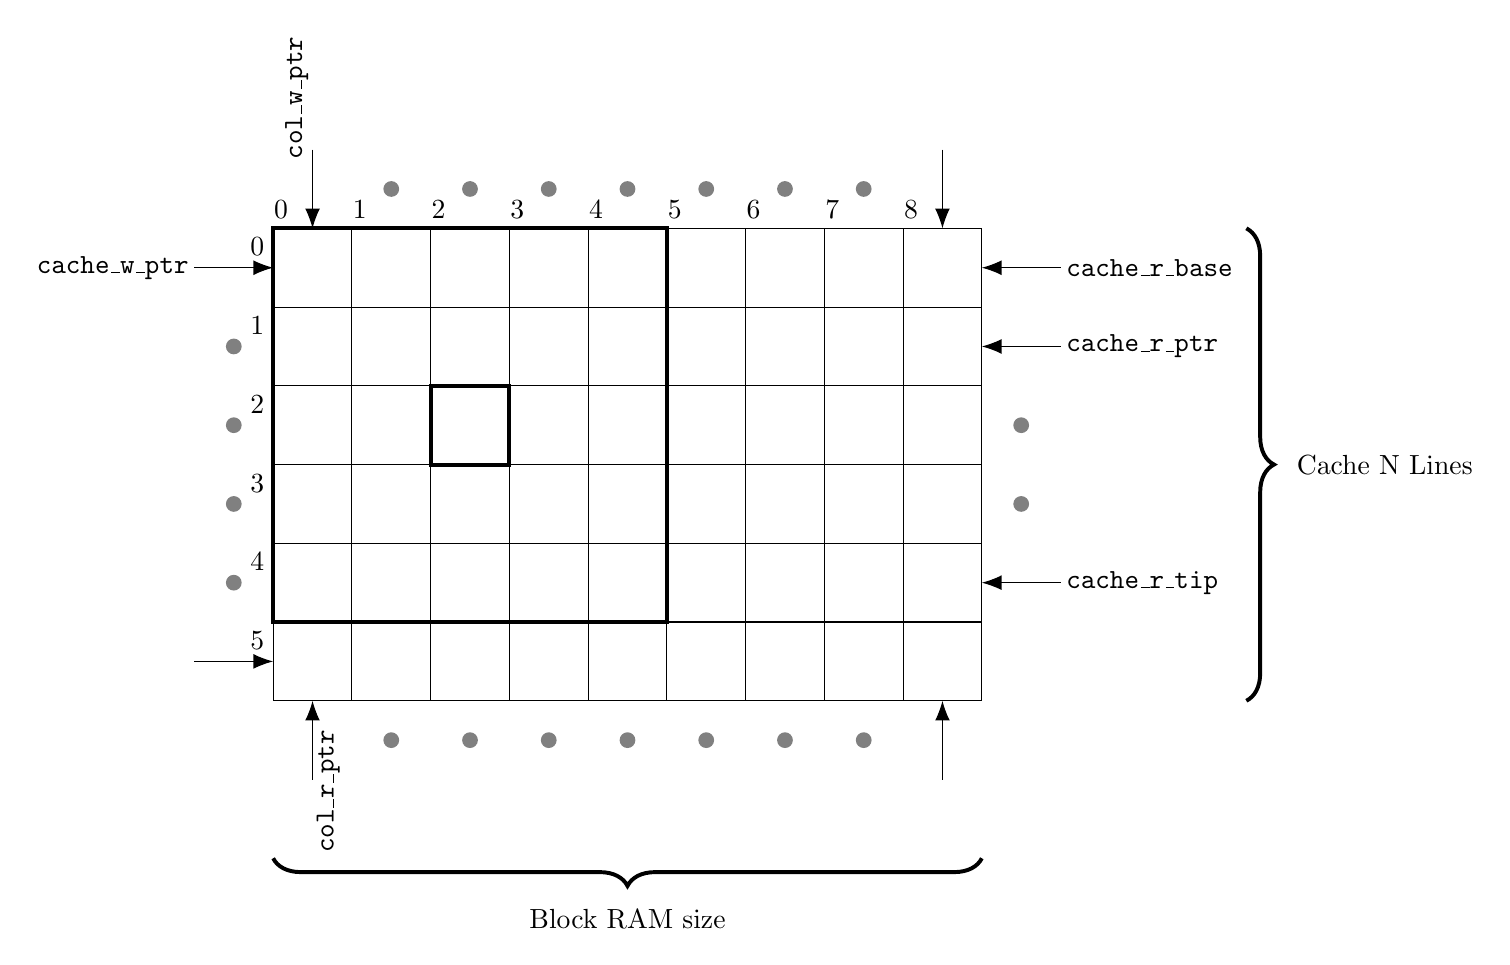 % \tikzsetnextfilename{system-overview}
\begin{tikzpicture}[
    rounded corners=0mm,
    triangle/.style = {fill=blue!20, regular polygon, regular polygon sides=3 },
    node rotated/.style = {rotate=180},
    border rotated/.style = {shape border rotate=180}
]
    %coordinates
    \coordinate (orig)      at (0,0);

    \begin{pgfonlayer}{main}
        
        % % Write path
        % \path[draw={rgb:red,1;green,2;blue,3},-{Latex[length=5mm]},line width=1.0mm] (0.5,4.5)  -- (7.5,4.5);
        % \path[draw={rgb:red,3;green,1;blue,2},-{Latex[length=5mm]},line width=1.0mm] (8.5,4.5)  -- (15.5,4.5);
        
        % % Text
        % \node[] (write) at (-2,5) {Write};

        % Braces
        \draw [line width=0.5mm,decorate,decoration={brace,amplitude=10pt},xshift=-4pt,yshift=0pt] (12.5,6) -- (12.5,0) node [black,midway,xshift=0.5cm,anchor=west] {Cache N Lines};
        \draw [line width=0.5mm,decorate,decoration={brace,amplitude=10pt},xshift=-0pt,yshift=0pt] (9,-2) -- (0,-2) node [black,midway,yshift=-0.5cm,anchor=north] {Block RAM size};
        
        % Center pixel
        \draw[black,line width=0.5mm] (2,3) rectangle (3,4);
        % Window size
        \draw[black,line width=0.5mm] (0,1) rectangle (5,6);
        
        % Buffer A
        % \draw[draw={rgb:red,1;green,2;blue,3},line width=1mm] (-0.05,-0.05) rectangle (7.95,5.05);
        
        % Buffer B
        % \draw[draw={rgb:red,3;green,1;blue,2},line width=1mm] (8.05,-0.05) rectangle (16.05,5.05);
        
        % Left Arrows
        \path[draw,-{Latex[length=2.5mm]}] (-1,5.5) -- (0,5.5) 
            node[near start,anchor=east,align=right,xshift=-0.2cm] {\texttt{cache\_w\_ptr}};
        \path[draw,-{Latex[length=2.5mm]}] (-1,0.5) -- (0,0.5) 
            node[near start,anchor=east,align=right,xshift=-0.2cm] {};
        \foreach \y in {1.5,2.5,3.5,4.5}            
            \node[circle,fill=gray,minimum size=0.2cm,inner sep=0pt] () at (-0.5,\y) {};

        % Top arrows
        \path[draw,-{Latex[length=2.5mm]}] (0.5,7.0) -- (0.5,6) 
            node[near start,anchor=west,align=right,xshift=-0.2cm,rotate=90] {\texttt{col\_w\_ptr}};
        \path[draw,-{Latex[length=2.5mm]}] (8.5,7.0) -- (8.5,6) 
            node[near start,anchor=west,align=right,xshift=-0.2cm,rotate=90] {};
        \foreach \x in {1.5,2.5,3.5,4.5,5.5,6.5,7.5}            
            \node[circle,fill=gray,minimum size=0.2cm,inner sep=0pt] () at (\x,6.5) {};

        % Right arrows
        \path[draw,-{Latex[length=2.5mm]}] (10,5.5) -- (9,5.5) 
            node[near start,anchor=west,align=left,xshift=0.2cm] {\texttt{cache\_r\_base}};
        \path[draw,-{Latex[length=2.5mm]}] (10,1.5) -- (9,1.5) 
            node[near start,anchor=west,align=left,xshift=0.2cm] {\texttt{cache\_r\_tip}};
        \path[draw,-{Latex[length=2.5mm]}] (10,4.5) -- (9,4.5) 
            node[near start,anchor=west,align=left,xshift=0.2cm] {\texttt{cache\_r\_ptr}};
        \foreach \y in {2.5,3.5}            
            \node[circle,fill=gray,minimum size=0.2cm,inner sep=0pt] () at (9.5,\y) {};

        % Bot arrows
        \path[draw,-{Latex[length=2.5mm]}] (0.5,-1) -- (0.5,0) 
            node[near start,anchor=east,align=left,xshift=0.2cm,yshift=.5cm,rotate=90] {\texttt{col\_r\_ptr}};
        \path[draw,-{Latex[length=2.5mm]}] (8.5,-1) -- (8.5,0) 
            node[near start,anchor=east,align=left,xshift=0.2cm,rotate=90] {};
        \foreach \x in {1.5,2.5,3.5,4.5,5.5,6.5,7.5}            
            \node[circle,fill=gray,minimum size=0.2cm,inner sep=0pt] () at (\x,-0.5) {};


        % Axis
        \foreach \y in {0,1,2,3,4,5}
            \node[anchor=north] at ($(-0.2,6)-(0,\y)$)  {$\y$};
        % Axis
        \foreach \x in {0,1,2,3,4,5,6,7,8}
            \node[anchor=south] at ($(0.1,6.0)+(\x,0)$)  {$\x$};

    \end{pgfonlayer}

    % Foreground
    \begin{pgfonlayer}{foreground}
        
    \end{pgfonlayer} 

    % Background
    \begin{pgfonlayer}{background}
        % Grid
        \draw[step=1cm,black,thin] (0,0) grid (9,6);
    \end{pgfonlayer} 

\end{tikzpicture}